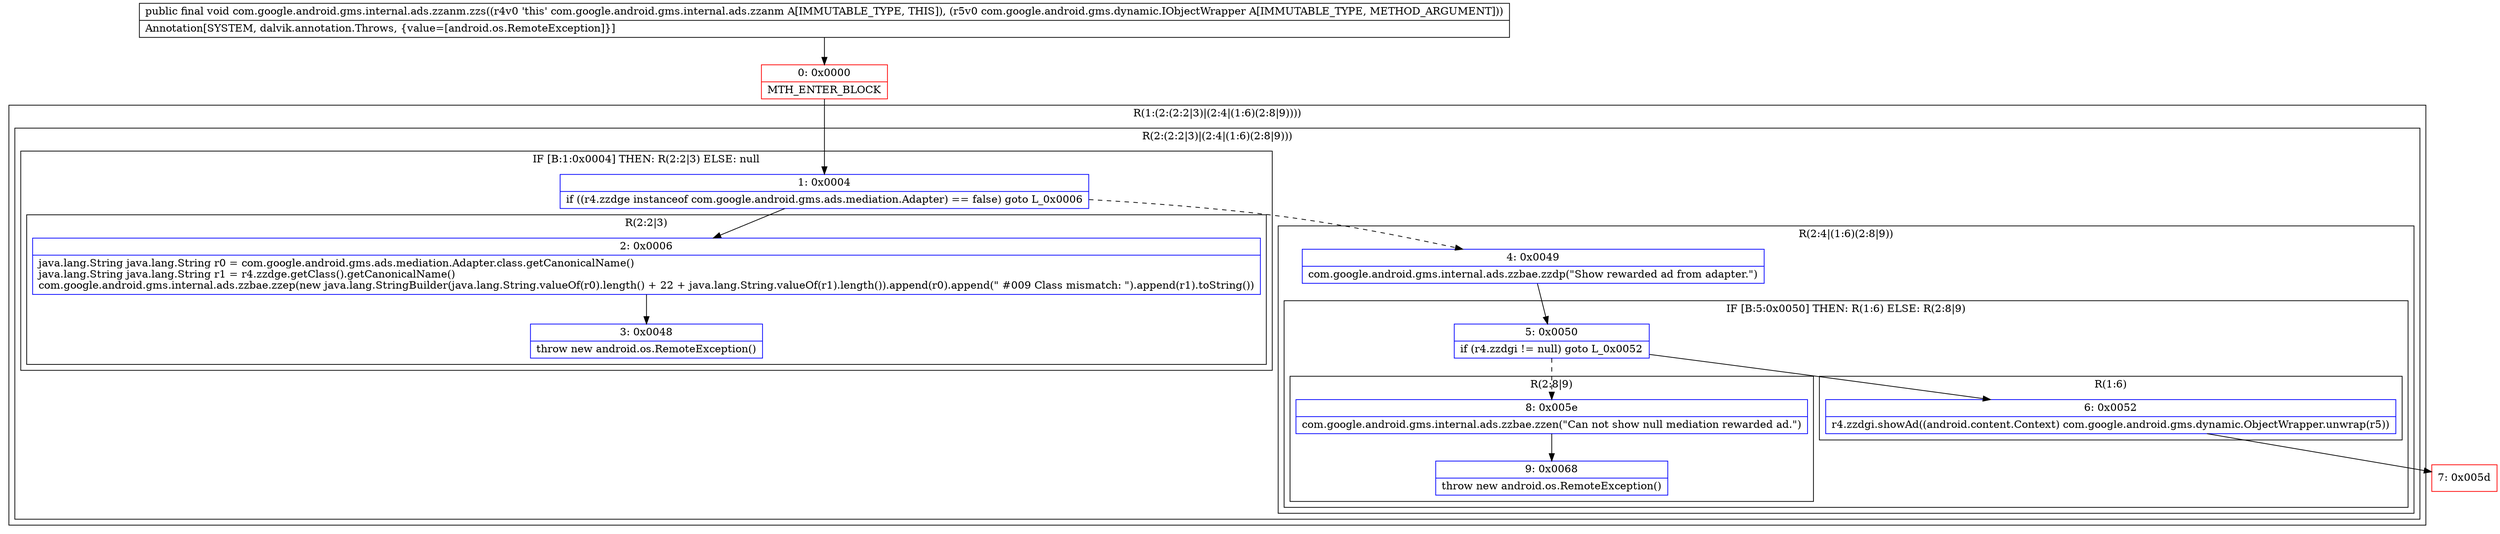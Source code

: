 digraph "CFG forcom.google.android.gms.internal.ads.zzanm.zzs(Lcom\/google\/android\/gms\/dynamic\/IObjectWrapper;)V" {
subgraph cluster_Region_1768852269 {
label = "R(1:(2:(2:2|3)|(2:4|(1:6)(2:8|9))))";
node [shape=record,color=blue];
subgraph cluster_Region_1539490976 {
label = "R(2:(2:2|3)|(2:4|(1:6)(2:8|9)))";
node [shape=record,color=blue];
subgraph cluster_IfRegion_51326905 {
label = "IF [B:1:0x0004] THEN: R(2:2|3) ELSE: null";
node [shape=record,color=blue];
Node_1 [shape=record,label="{1\:\ 0x0004|if ((r4.zzdge instanceof com.google.android.gms.ads.mediation.Adapter) == false) goto L_0x0006\l}"];
subgraph cluster_Region_53497185 {
label = "R(2:2|3)";
node [shape=record,color=blue];
Node_2 [shape=record,label="{2\:\ 0x0006|java.lang.String java.lang.String r0 = com.google.android.gms.ads.mediation.Adapter.class.getCanonicalName()\ljava.lang.String java.lang.String r1 = r4.zzdge.getClass().getCanonicalName()\lcom.google.android.gms.internal.ads.zzbae.zzep(new java.lang.StringBuilder(java.lang.String.valueOf(r0).length() + 22 + java.lang.String.valueOf(r1).length()).append(r0).append(\" #009 Class mismatch: \").append(r1).toString())\l}"];
Node_3 [shape=record,label="{3\:\ 0x0048|throw new android.os.RemoteException()\l}"];
}
}
subgraph cluster_Region_1713791840 {
label = "R(2:4|(1:6)(2:8|9))";
node [shape=record,color=blue];
Node_4 [shape=record,label="{4\:\ 0x0049|com.google.android.gms.internal.ads.zzbae.zzdp(\"Show rewarded ad from adapter.\")\l}"];
subgraph cluster_IfRegion_2064427882 {
label = "IF [B:5:0x0050] THEN: R(1:6) ELSE: R(2:8|9)";
node [shape=record,color=blue];
Node_5 [shape=record,label="{5\:\ 0x0050|if (r4.zzdgi != null) goto L_0x0052\l}"];
subgraph cluster_Region_908498799 {
label = "R(1:6)";
node [shape=record,color=blue];
Node_6 [shape=record,label="{6\:\ 0x0052|r4.zzdgi.showAd((android.content.Context) com.google.android.gms.dynamic.ObjectWrapper.unwrap(r5))\l}"];
}
subgraph cluster_Region_1286472949 {
label = "R(2:8|9)";
node [shape=record,color=blue];
Node_8 [shape=record,label="{8\:\ 0x005e|com.google.android.gms.internal.ads.zzbae.zzen(\"Can not show null mediation rewarded ad.\")\l}"];
Node_9 [shape=record,label="{9\:\ 0x0068|throw new android.os.RemoteException()\l}"];
}
}
}
}
}
Node_0 [shape=record,color=red,label="{0\:\ 0x0000|MTH_ENTER_BLOCK\l}"];
Node_7 [shape=record,color=red,label="{7\:\ 0x005d}"];
MethodNode[shape=record,label="{public final void com.google.android.gms.internal.ads.zzanm.zzs((r4v0 'this' com.google.android.gms.internal.ads.zzanm A[IMMUTABLE_TYPE, THIS]), (r5v0 com.google.android.gms.dynamic.IObjectWrapper A[IMMUTABLE_TYPE, METHOD_ARGUMENT]))  | Annotation[SYSTEM, dalvik.annotation.Throws, \{value=[android.os.RemoteException]\}]\l}"];
MethodNode -> Node_0;
Node_1 -> Node_2;
Node_1 -> Node_4[style=dashed];
Node_2 -> Node_3;
Node_4 -> Node_5;
Node_5 -> Node_6;
Node_5 -> Node_8[style=dashed];
Node_6 -> Node_7;
Node_8 -> Node_9;
Node_0 -> Node_1;
}

